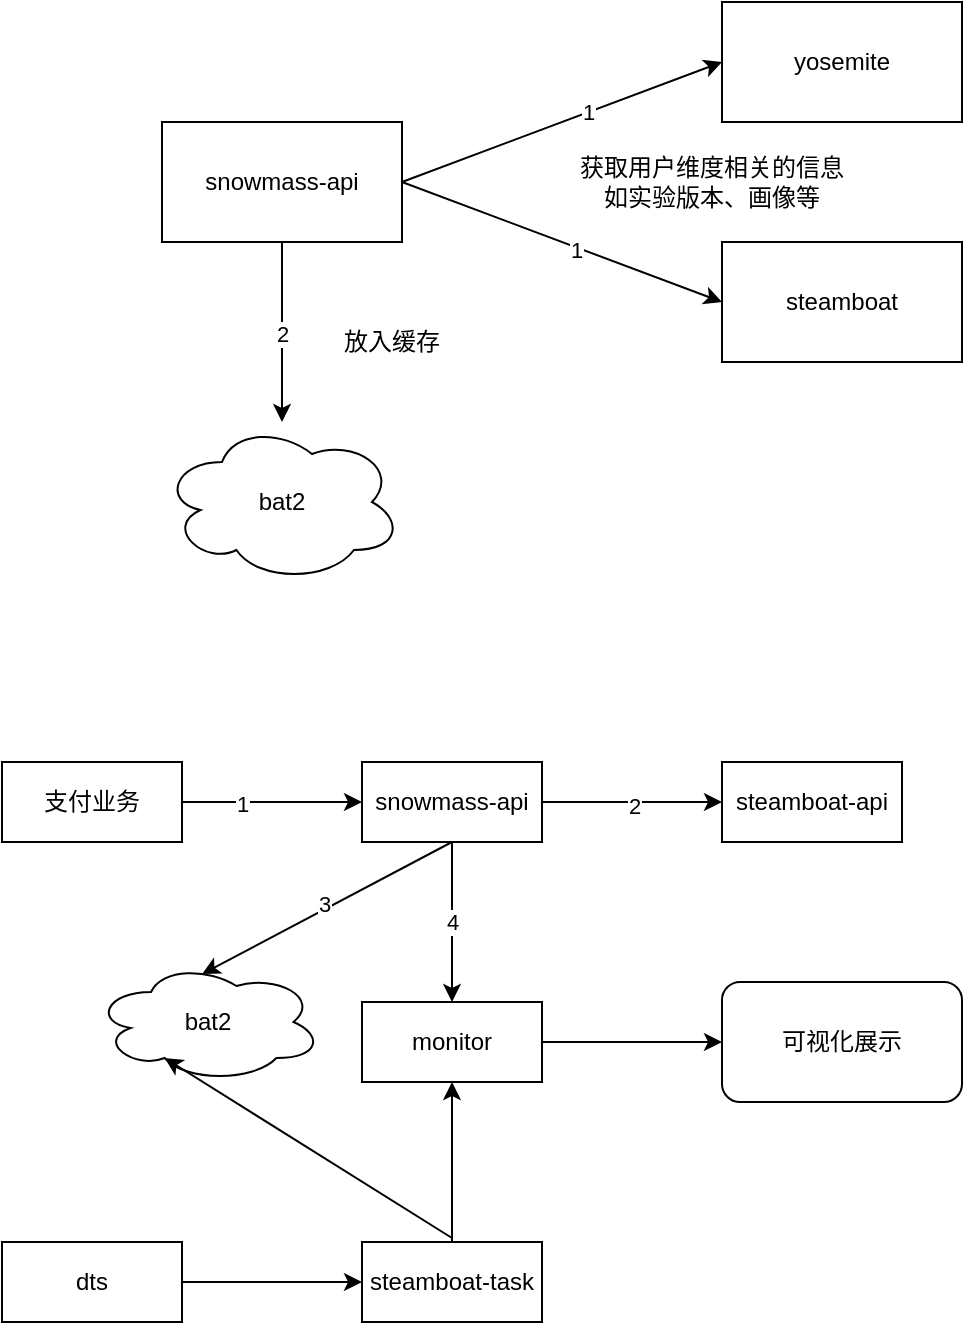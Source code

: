 <mxfile version="13.9.9" type="github">
  <diagram id="Z-qMKyQLUfdNwotEitYn" name="Page-1">
    <mxGraphModel dx="1213" dy="809" grid="1" gridSize="10" guides="1" tooltips="1" connect="1" arrows="1" fold="1" page="1" pageScale="1" pageWidth="827" pageHeight="1169" math="0" shadow="0">
      <root>
        <mxCell id="0" />
        <mxCell id="1" parent="0" />
        <mxCell id="dGygHMlxwgr8LozLWv9H-12" style="edgeStyle=orthogonalEdgeStyle;rounded=0;orthogonalLoop=1;jettySize=auto;html=1;" edge="1" parent="1" source="dGygHMlxwgr8LozLWv9H-1" target="dGygHMlxwgr8LozLWv9H-11">
          <mxGeometry relative="1" as="geometry" />
        </mxCell>
        <mxCell id="dGygHMlxwgr8LozLWv9H-13" value="2" style="edgeLabel;html=1;align=center;verticalAlign=middle;resizable=0;points=[];" vertex="1" connectable="0" parent="dGygHMlxwgr8LozLWv9H-12">
          <mxGeometry x="0.022" relative="1" as="geometry">
            <mxPoint as="offset" />
          </mxGeometry>
        </mxCell>
        <mxCell id="dGygHMlxwgr8LozLWv9H-1" value="snowmass-api" style="rounded=0;whiteSpace=wrap;html=1;" vertex="1" parent="1">
          <mxGeometry x="120" y="120" width="120" height="60" as="geometry" />
        </mxCell>
        <mxCell id="dGygHMlxwgr8LozLWv9H-3" value="yosemite" style="rounded=0;whiteSpace=wrap;html=1;" vertex="1" parent="1">
          <mxGeometry x="400" y="60" width="120" height="60" as="geometry" />
        </mxCell>
        <mxCell id="dGygHMlxwgr8LozLWv9H-4" value="steamboat" style="rounded=0;whiteSpace=wrap;html=1;" vertex="1" parent="1">
          <mxGeometry x="400" y="180" width="120" height="60" as="geometry" />
        </mxCell>
        <mxCell id="dGygHMlxwgr8LozLWv9H-7" value="" style="endArrow=classic;html=1;exitX=1;exitY=0.5;exitDx=0;exitDy=0;entryX=0;entryY=0.5;entryDx=0;entryDy=0;" edge="1" parent="1" source="dGygHMlxwgr8LozLWv9H-1" target="dGygHMlxwgr8LozLWv9H-3">
          <mxGeometry width="50" height="50" relative="1" as="geometry">
            <mxPoint x="260" y="150" as="sourcePoint" />
            <mxPoint x="310" y="100" as="targetPoint" />
          </mxGeometry>
        </mxCell>
        <mxCell id="dGygHMlxwgr8LozLWv9H-9" value="1" style="edgeLabel;html=1;align=center;verticalAlign=middle;resizable=0;points=[];" vertex="1" connectable="0" parent="dGygHMlxwgr8LozLWv9H-7">
          <mxGeometry x="0.163" relative="1" as="geometry">
            <mxPoint as="offset" />
          </mxGeometry>
        </mxCell>
        <mxCell id="dGygHMlxwgr8LozLWv9H-8" value="" style="endArrow=classic;html=1;exitX=1;exitY=0.5;exitDx=0;exitDy=0;entryX=0;entryY=0.5;entryDx=0;entryDy=0;" edge="1" parent="1" source="dGygHMlxwgr8LozLWv9H-1" target="dGygHMlxwgr8LozLWv9H-4">
          <mxGeometry width="50" height="50" relative="1" as="geometry">
            <mxPoint x="260" y="190" as="sourcePoint" />
            <mxPoint x="310" y="140" as="targetPoint" />
          </mxGeometry>
        </mxCell>
        <mxCell id="dGygHMlxwgr8LozLWv9H-10" value="1" style="edgeLabel;html=1;align=center;verticalAlign=middle;resizable=0;points=[];" vertex="1" connectable="0" parent="dGygHMlxwgr8LozLWv9H-8">
          <mxGeometry x="0.093" y="-1" relative="1" as="geometry">
            <mxPoint as="offset" />
          </mxGeometry>
        </mxCell>
        <mxCell id="dGygHMlxwgr8LozLWv9H-11" value="bat2" style="ellipse;shape=cloud;whiteSpace=wrap;html=1;" vertex="1" parent="1">
          <mxGeometry x="120" y="270" width="120" height="80" as="geometry" />
        </mxCell>
        <mxCell id="dGygHMlxwgr8LozLWv9H-14" value="获取用户维度相关的信息&lt;br&gt;如实验版本、画像等" style="text;html=1;strokeColor=none;fillColor=none;align=center;verticalAlign=middle;whiteSpace=wrap;rounded=0;" vertex="1" parent="1">
          <mxGeometry x="320" y="140" width="150" height="20" as="geometry" />
        </mxCell>
        <mxCell id="dGygHMlxwgr8LozLWv9H-15" value="放入缓存" style="text;html=1;strokeColor=none;fillColor=none;align=center;verticalAlign=middle;whiteSpace=wrap;rounded=0;" vertex="1" parent="1">
          <mxGeometry x="200" y="220" width="70" height="20" as="geometry" />
        </mxCell>
        <mxCell id="dGygHMlxwgr8LozLWv9H-18" style="edgeStyle=orthogonalEdgeStyle;rounded=0;orthogonalLoop=1;jettySize=auto;html=1;entryX=0;entryY=0.5;entryDx=0;entryDy=0;" edge="1" parent="1" source="dGygHMlxwgr8LozLWv9H-16" target="dGygHMlxwgr8LozLWv9H-17">
          <mxGeometry relative="1" as="geometry" />
        </mxCell>
        <mxCell id="dGygHMlxwgr8LozLWv9H-22" value="1" style="edgeLabel;html=1;align=center;verticalAlign=middle;resizable=0;points=[];" vertex="1" connectable="0" parent="dGygHMlxwgr8LozLWv9H-18">
          <mxGeometry x="-0.333" y="-1" relative="1" as="geometry">
            <mxPoint as="offset" />
          </mxGeometry>
        </mxCell>
        <mxCell id="dGygHMlxwgr8LozLWv9H-16" value="支付业务" style="rounded=0;whiteSpace=wrap;html=1;" vertex="1" parent="1">
          <mxGeometry x="40" y="440" width="90" height="40" as="geometry" />
        </mxCell>
        <mxCell id="dGygHMlxwgr8LozLWv9H-21" style="edgeStyle=orthogonalEdgeStyle;rounded=0;orthogonalLoop=1;jettySize=auto;html=1;entryX=0;entryY=0.5;entryDx=0;entryDy=0;" edge="1" parent="1" source="dGygHMlxwgr8LozLWv9H-17" target="dGygHMlxwgr8LozLWv9H-19">
          <mxGeometry relative="1" as="geometry" />
        </mxCell>
        <mxCell id="dGygHMlxwgr8LozLWv9H-23" value="2" style="edgeLabel;html=1;align=center;verticalAlign=middle;resizable=0;points=[];" vertex="1" connectable="0" parent="dGygHMlxwgr8LozLWv9H-21">
          <mxGeometry x="0.022" y="-2" relative="1" as="geometry">
            <mxPoint as="offset" />
          </mxGeometry>
        </mxCell>
        <mxCell id="dGygHMlxwgr8LozLWv9H-29" value="4" style="edgeStyle=orthogonalEdgeStyle;rounded=0;orthogonalLoop=1;jettySize=auto;html=1;entryX=0.5;entryY=0;entryDx=0;entryDy=0;" edge="1" parent="1" source="dGygHMlxwgr8LozLWv9H-17" target="dGygHMlxwgr8LozLWv9H-28">
          <mxGeometry relative="1" as="geometry" />
        </mxCell>
        <mxCell id="dGygHMlxwgr8LozLWv9H-17" value="snowmass-api" style="rounded=0;whiteSpace=wrap;html=1;" vertex="1" parent="1">
          <mxGeometry x="220" y="440" width="90" height="40" as="geometry" />
        </mxCell>
        <mxCell id="dGygHMlxwgr8LozLWv9H-19" value="steamboat-api" style="rounded=0;whiteSpace=wrap;html=1;" vertex="1" parent="1">
          <mxGeometry x="400" y="440" width="90" height="40" as="geometry" />
        </mxCell>
        <mxCell id="dGygHMlxwgr8LozLWv9H-24" value="bat2" style="ellipse;shape=cloud;whiteSpace=wrap;html=1;" vertex="1" parent="1">
          <mxGeometry x="86" y="540" width="114" height="60" as="geometry" />
        </mxCell>
        <mxCell id="dGygHMlxwgr8LozLWv9H-26" value="" style="endArrow=classic;html=1;exitX=0.5;exitY=1;exitDx=0;exitDy=0;entryX=0.474;entryY=0.1;entryDx=0;entryDy=0;entryPerimeter=0;" edge="1" parent="1" source="dGygHMlxwgr8LozLWv9H-17" target="dGygHMlxwgr8LozLWv9H-24">
          <mxGeometry width="50" height="50" relative="1" as="geometry">
            <mxPoint x="300" y="530" as="sourcePoint" />
            <mxPoint x="350" y="480" as="targetPoint" />
          </mxGeometry>
        </mxCell>
        <mxCell id="dGygHMlxwgr8LozLWv9H-27" value="3" style="edgeLabel;html=1;align=center;verticalAlign=middle;resizable=0;points=[];" vertex="1" connectable="0" parent="dGygHMlxwgr8LozLWv9H-26">
          <mxGeometry x="0.01" y="-3" relative="1" as="geometry">
            <mxPoint as="offset" />
          </mxGeometry>
        </mxCell>
        <mxCell id="dGygHMlxwgr8LozLWv9H-35" style="edgeStyle=orthogonalEdgeStyle;rounded=0;orthogonalLoop=1;jettySize=auto;html=1;" edge="1" parent="1" source="dGygHMlxwgr8LozLWv9H-28">
          <mxGeometry relative="1" as="geometry">
            <mxPoint x="400" y="580" as="targetPoint" />
          </mxGeometry>
        </mxCell>
        <mxCell id="dGygHMlxwgr8LozLWv9H-28" value="monitor" style="rounded=0;whiteSpace=wrap;html=1;" vertex="1" parent="1">
          <mxGeometry x="220" y="560" width="90" height="40" as="geometry" />
        </mxCell>
        <mxCell id="dGygHMlxwgr8LozLWv9H-32" style="edgeStyle=orthogonalEdgeStyle;rounded=0;orthogonalLoop=1;jettySize=auto;html=1;entryX=0;entryY=0.5;entryDx=0;entryDy=0;" edge="1" parent="1" source="dGygHMlxwgr8LozLWv9H-30" target="dGygHMlxwgr8LozLWv9H-31">
          <mxGeometry relative="1" as="geometry" />
        </mxCell>
        <mxCell id="dGygHMlxwgr8LozLWv9H-30" value="dts" style="rounded=0;whiteSpace=wrap;html=1;" vertex="1" parent="1">
          <mxGeometry x="40" y="680" width="90" height="40" as="geometry" />
        </mxCell>
        <mxCell id="dGygHMlxwgr8LozLWv9H-34" style="edgeStyle=orthogonalEdgeStyle;rounded=0;orthogonalLoop=1;jettySize=auto;html=1;entryX=0.5;entryY=1;entryDx=0;entryDy=0;" edge="1" parent="1" source="dGygHMlxwgr8LozLWv9H-31" target="dGygHMlxwgr8LozLWv9H-28">
          <mxGeometry relative="1" as="geometry" />
        </mxCell>
        <mxCell id="dGygHMlxwgr8LozLWv9H-31" value="steamboat-task" style="rounded=0;whiteSpace=wrap;html=1;" vertex="1" parent="1">
          <mxGeometry x="220" y="680" width="90" height="40" as="geometry" />
        </mxCell>
        <mxCell id="dGygHMlxwgr8LozLWv9H-33" value="" style="endArrow=classic;html=1;entryX=0.31;entryY=0.8;entryDx=0;entryDy=0;entryPerimeter=0;" edge="1" parent="1" target="dGygHMlxwgr8LozLWv9H-24">
          <mxGeometry width="50" height="50" relative="1" as="geometry">
            <mxPoint x="265" y="678" as="sourcePoint" />
            <mxPoint x="400" y="600" as="targetPoint" />
          </mxGeometry>
        </mxCell>
        <mxCell id="dGygHMlxwgr8LozLWv9H-36" value="可视化展示" style="rounded=1;whiteSpace=wrap;html=1;" vertex="1" parent="1">
          <mxGeometry x="400" y="550" width="120" height="60" as="geometry" />
        </mxCell>
      </root>
    </mxGraphModel>
  </diagram>
</mxfile>
